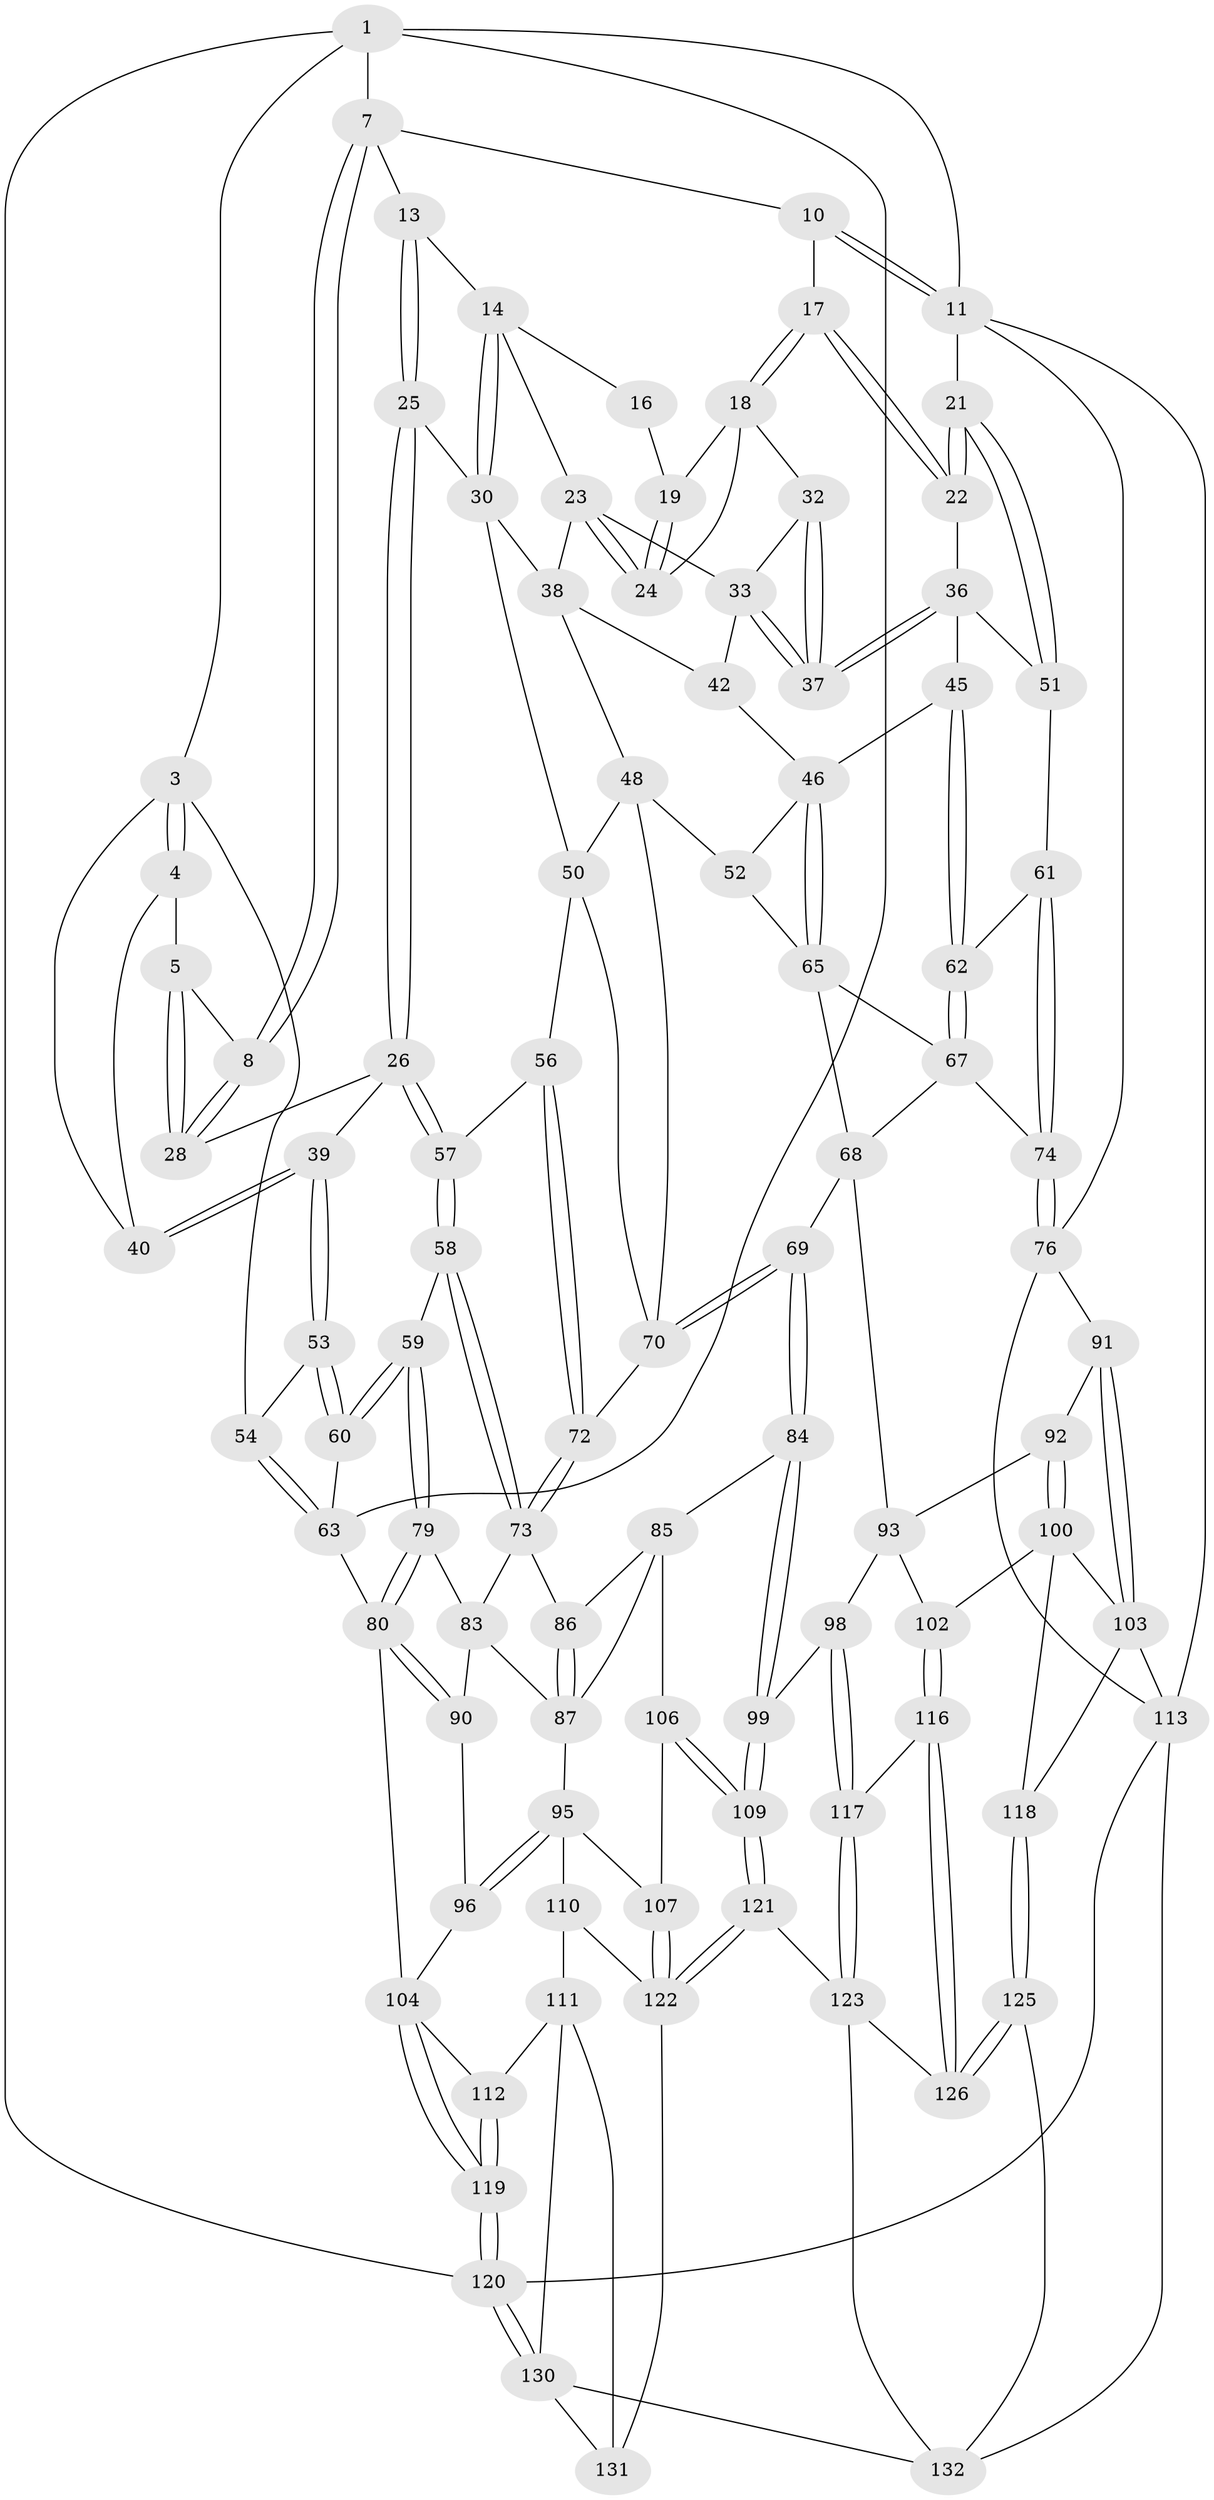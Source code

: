 // original degree distribution, {3: 0.02962962962962963, 5: 0.5481481481481482, 6: 0.21481481481481482, 4: 0.2074074074074074}
// Generated by graph-tools (version 1.1) at 2025/11/02/27/25 16:11:52]
// undirected, 94 vertices, 218 edges
graph export_dot {
graph [start="1"]
  node [color=gray90,style=filled];
  1 [pos="+0.13791529778953668+0",super="+2"];
  3 [pos="+0+0.17946113339404438",super="+41"];
  4 [pos="+0.04160160087502478+0.1231497962989354"];
  5 [pos="+0.10354869157354657+0.06534191105948482",super="+6"];
  7 [pos="+0.3988782559146613+0",super="+9"];
  8 [pos="+0.30445484377228854+0.09784893894544251"];
  10 [pos="+0.8727476397326835+0",super="+12"];
  11 [pos="+1+0",super="+20"];
  13 [pos="+0.5898822852547639+0"];
  14 [pos="+0.6302484845991045+0.035843154299384714",super="+15"];
  16 [pos="+0.8538810915837104+0"];
  17 [pos="+0.9188411092759806+0.14125307918304353"];
  18 [pos="+0.8491083487243892+0.1351191661727233",super="+29"];
  19 [pos="+0.8228458278987232+0.08853713918775856"];
  21 [pos="+1+0.22911618061345762"];
  22 [pos="+0.923911672153566+0.1472617909690272"];
  23 [pos="+0.7521621769788481+0.1265752817135334",super="+35"];
  24 [pos="+0.7743245916296109+0.12879668000813504"];
  25 [pos="+0.40710029060108044+0.21425848940136355"];
  26 [pos="+0.33045334322577957+0.2031545111919822",super="+27"];
  28 [pos="+0.2989466976420746+0.14046905081296004"];
  30 [pos="+0.5988518238610404+0.1569314340205201",super="+31"];
  32 [pos="+0.8145265524177261+0.1765223538358188"];
  33 [pos="+0.749721422459095+0.1977017458270966",super="+34"];
  36 [pos="+0.8462542440017051+0.23818753051473085",super="+44"];
  37 [pos="+0.8459453742618366+0.23792306274787878"];
  38 [pos="+0.6285666417966695+0.2041685055957351",super="+43"];
  39 [pos="+0.2988494569397546+0.21300892360183724"];
  40 [pos="+0.11169896963544582+0.18630260942888463"];
  42 [pos="+0.7397695119241194+0.25029382172784304"];
  45 [pos="+0.8321895051145449+0.2940624910936081"];
  46 [pos="+0.7887947415928697+0.313338048757022",super="+47"];
  48 [pos="+0.6247958846849034+0.3197552580296206",super="+49"];
  50 [pos="+0.47715024953580065+0.3120357507412733",super="+55"];
  51 [pos="+0.8953209628877253+0.30133743013839587"];
  52 [pos="+0.7225606824157795+0.32989516091202653"];
  53 [pos="+0.2401880165060493+0.3091694199237434"];
  54 [pos="+0.12136393866412502+0.30188623099912926"];
  56 [pos="+0.40086201792522086+0.39330411814681676"];
  57 [pos="+0.37199070027431747+0.39544539250543237"];
  58 [pos="+0.31936344408123285+0.4260485709356553"];
  59 [pos="+0.2468948529240198+0.39965054131716066"];
  60 [pos="+0.24124373459492712+0.36577483032511326"];
  61 [pos="+0.9143495607223305+0.4071054363600797"];
  62 [pos="+0.8661870088860414+0.4075353998762319"];
  63 [pos="+0.04721429181276817+0.39630573723857526",super="+64"];
  65 [pos="+0.8018703472335522+0.4179485903354646",super="+66"];
  67 [pos="+0.8345572607744213+0.42156387912817483",super="+75"];
  68 [pos="+0.6703102421917823+0.5700950256793698",super="+78"];
  69 [pos="+0.6393599104353344+0.5684249646184432"];
  70 [pos="+0.6002005187667506+0.5172544868618033",super="+71"];
  72 [pos="+0.42892867570879867+0.49856015786702934"];
  73 [pos="+0.38096873448771007+0.5197453776762879",super="+82"];
  74 [pos="+1+0.5047744633124825"];
  76 [pos="+1+0.5317865837532783",super="+77"];
  79 [pos="+0.18074516101198546+0.5104266638191163"];
  80 [pos="+0+0.5550005726685538",super="+81"];
  83 [pos="+0.26415962073511884+0.5794570020748249",super="+89"];
  84 [pos="+0.6005049172122887+0.6160013849392779"];
  85 [pos="+0.5148343899537898+0.6238296164823998",super="+94"];
  86 [pos="+0.4026003368823222+0.5952703325419707"];
  87 [pos="+0.37082753303626376+0.6896222121157604",super="+88"];
  90 [pos="+0.22293934960597717+0.6689791623546288"];
  91 [pos="+0.9850325294466888+0.6349112404335299"];
  92 [pos="+0.7941471652766652+0.6436344532192618"];
  93 [pos="+0.7129514716753176+0.5952881482206417",super="+97"];
  95 [pos="+0.25371593217066674+0.7756435455386972",super="+108"];
  96 [pos="+0.16275619058736063+0.7164106689480615"];
  98 [pos="+0.6497616733033631+0.79783696664892"];
  99 [pos="+0.5536565097816654+0.7597232250196994"];
  100 [pos="+0.8352541766999728+0.7552049064673395",super="+101"];
  102 [pos="+0.7518448490876681+0.8163862648219447"];
  103 [pos="+0.9152516944723791+0.7784547544501461",super="+114"];
  104 [pos="+0+0.6257090333969954",super="+105"];
  106 [pos="+0.3848350417915088+0.7094024112725724"];
  107 [pos="+0.32302361490587195+0.8138764452177486"];
  109 [pos="+0.5099551762245903+0.8089938278968997"];
  110 [pos="+0.25421654369504704+0.8290349765184637"];
  111 [pos="+0.2288934352659367+0.8530331797492815",super="+129"];
  112 [pos="+0.1978917798531464+0.8531854045094112"];
  113 [pos="+1+0.8826555653088509",super="+115"];
  116 [pos="+0.7019223135738474+0.8857495619949002"];
  117 [pos="+0.672641182308762+0.8732983360846348"];
  118 [pos="+0.8628313933203263+0.933401543681402"];
  119 [pos="+0+1"];
  120 [pos="+0+1"];
  121 [pos="+0.49691637586358955+0.8680067555151472"];
  122 [pos="+0.46394425029725894+0.8730597104493721",super="+127"];
  123 [pos="+0.5391097252479908+0.8977430999884071",super="+124"];
  125 [pos="+0.8185961332567678+1",super="+134"];
  126 [pos="+0.7057288640049081+0.9002429233913934",super="+128"];
  130 [pos="+0+1",super="+133"];
  131 [pos="+0.33955032564823306+0.9683961715597669"];
  132 [pos="+0.4826552211370547+1",super="+135"];
  1 -- 7;
  1 -- 11;
  1 -- 120;
  1 -- 3;
  1 -- 63;
  3 -- 4;
  3 -- 4;
  3 -- 40;
  3 -- 54;
  4 -- 5;
  4 -- 40;
  5 -- 28;
  5 -- 28;
  5 -- 8;
  7 -- 8;
  7 -- 8;
  7 -- 10;
  7 -- 13;
  8 -- 28;
  8 -- 28;
  10 -- 11;
  10 -- 11;
  10 -- 17;
  11 -- 113;
  11 -- 76;
  11 -- 21;
  13 -- 14;
  13 -- 25;
  13 -- 25;
  14 -- 30;
  14 -- 30;
  14 -- 16;
  14 -- 23;
  16 -- 19;
  17 -- 18;
  17 -- 18;
  17 -- 22;
  17 -- 22;
  18 -- 19;
  18 -- 24;
  18 -- 32;
  19 -- 24;
  19 -- 24;
  21 -- 22;
  21 -- 22;
  21 -- 51;
  21 -- 51;
  22 -- 36;
  23 -- 24;
  23 -- 24;
  23 -- 33;
  23 -- 38;
  25 -- 26;
  25 -- 26;
  25 -- 30;
  26 -- 57;
  26 -- 57;
  26 -- 28;
  26 -- 39;
  30 -- 38;
  30 -- 50;
  32 -- 33;
  32 -- 37;
  32 -- 37;
  33 -- 37;
  33 -- 37;
  33 -- 42;
  36 -- 37;
  36 -- 37;
  36 -- 51;
  36 -- 45;
  38 -- 48;
  38 -- 42;
  39 -- 40;
  39 -- 40;
  39 -- 53;
  39 -- 53;
  42 -- 46;
  45 -- 46;
  45 -- 62;
  45 -- 62;
  46 -- 65;
  46 -- 65;
  46 -- 52;
  48 -- 52;
  48 -- 50;
  48 -- 70;
  50 -- 56;
  50 -- 70;
  51 -- 61;
  52 -- 65;
  53 -- 54;
  53 -- 60;
  53 -- 60;
  54 -- 63;
  54 -- 63;
  56 -- 57;
  56 -- 72;
  56 -- 72;
  57 -- 58;
  57 -- 58;
  58 -- 59;
  58 -- 73;
  58 -- 73;
  59 -- 60;
  59 -- 60;
  59 -- 79;
  59 -- 79;
  60 -- 63;
  61 -- 62;
  61 -- 74;
  61 -- 74;
  62 -- 67;
  62 -- 67;
  63 -- 80;
  65 -- 67;
  65 -- 68;
  67 -- 74;
  67 -- 68;
  68 -- 69;
  68 -- 93;
  69 -- 70;
  69 -- 70;
  69 -- 84;
  69 -- 84;
  70 -- 72;
  72 -- 73;
  72 -- 73;
  73 -- 83;
  73 -- 86;
  74 -- 76;
  74 -- 76;
  76 -- 91;
  76 -- 113;
  79 -- 80;
  79 -- 80;
  79 -- 83;
  80 -- 90;
  80 -- 90;
  80 -- 104;
  83 -- 90;
  83 -- 87;
  84 -- 85;
  84 -- 99;
  84 -- 99;
  85 -- 86;
  85 -- 106;
  85 -- 87;
  86 -- 87;
  86 -- 87;
  87 -- 95;
  90 -- 96;
  91 -- 92;
  91 -- 103;
  91 -- 103;
  92 -- 93;
  92 -- 100;
  92 -- 100;
  93 -- 98;
  93 -- 102;
  95 -- 96;
  95 -- 96;
  95 -- 107;
  95 -- 110;
  96 -- 104;
  98 -- 99;
  98 -- 117;
  98 -- 117;
  99 -- 109;
  99 -- 109;
  100 -- 103;
  100 -- 102;
  100 -- 118;
  102 -- 116;
  102 -- 116;
  103 -- 113;
  103 -- 118;
  104 -- 119;
  104 -- 119;
  104 -- 112;
  106 -- 107;
  106 -- 109;
  106 -- 109;
  107 -- 122;
  107 -- 122;
  109 -- 121;
  109 -- 121;
  110 -- 111;
  110 -- 122;
  111 -- 112;
  111 -- 130;
  111 -- 131;
  112 -- 119;
  112 -- 119;
  113 -- 120;
  113 -- 132;
  116 -- 117;
  116 -- 126;
  116 -- 126;
  117 -- 123;
  117 -- 123;
  118 -- 125;
  118 -- 125;
  119 -- 120;
  119 -- 120;
  120 -- 130;
  120 -- 130;
  121 -- 122;
  121 -- 122;
  121 -- 123;
  122 -- 131;
  123 -- 126;
  123 -- 132;
  125 -- 126 [weight=2];
  125 -- 126;
  125 -- 132;
  130 -- 131;
  130 -- 132;
}
